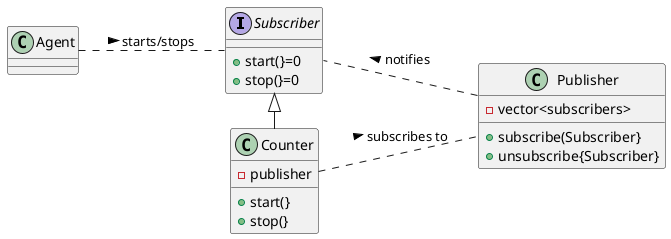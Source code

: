 @startuml
left to right direction
interface Subscriber
class Counter
class Publisher
Subscriber <|- Counter
Publisher .. Subscriber : notifies >
Counter .. Publisher : subscribes to >
Agent .. Subscriber: starts/stops >
class Publisher {
{method} +subscribe(Subscriber}
{method} +unsubscribe{Subscriber}
{field} -vector<subscribers>
}
interface Subscriber {
{method} +start(}=0
{method} +stop(}=0
}
class Counter {
{field} -publisher
{method} +start(}
{method} +stop(}
}
@enduml
